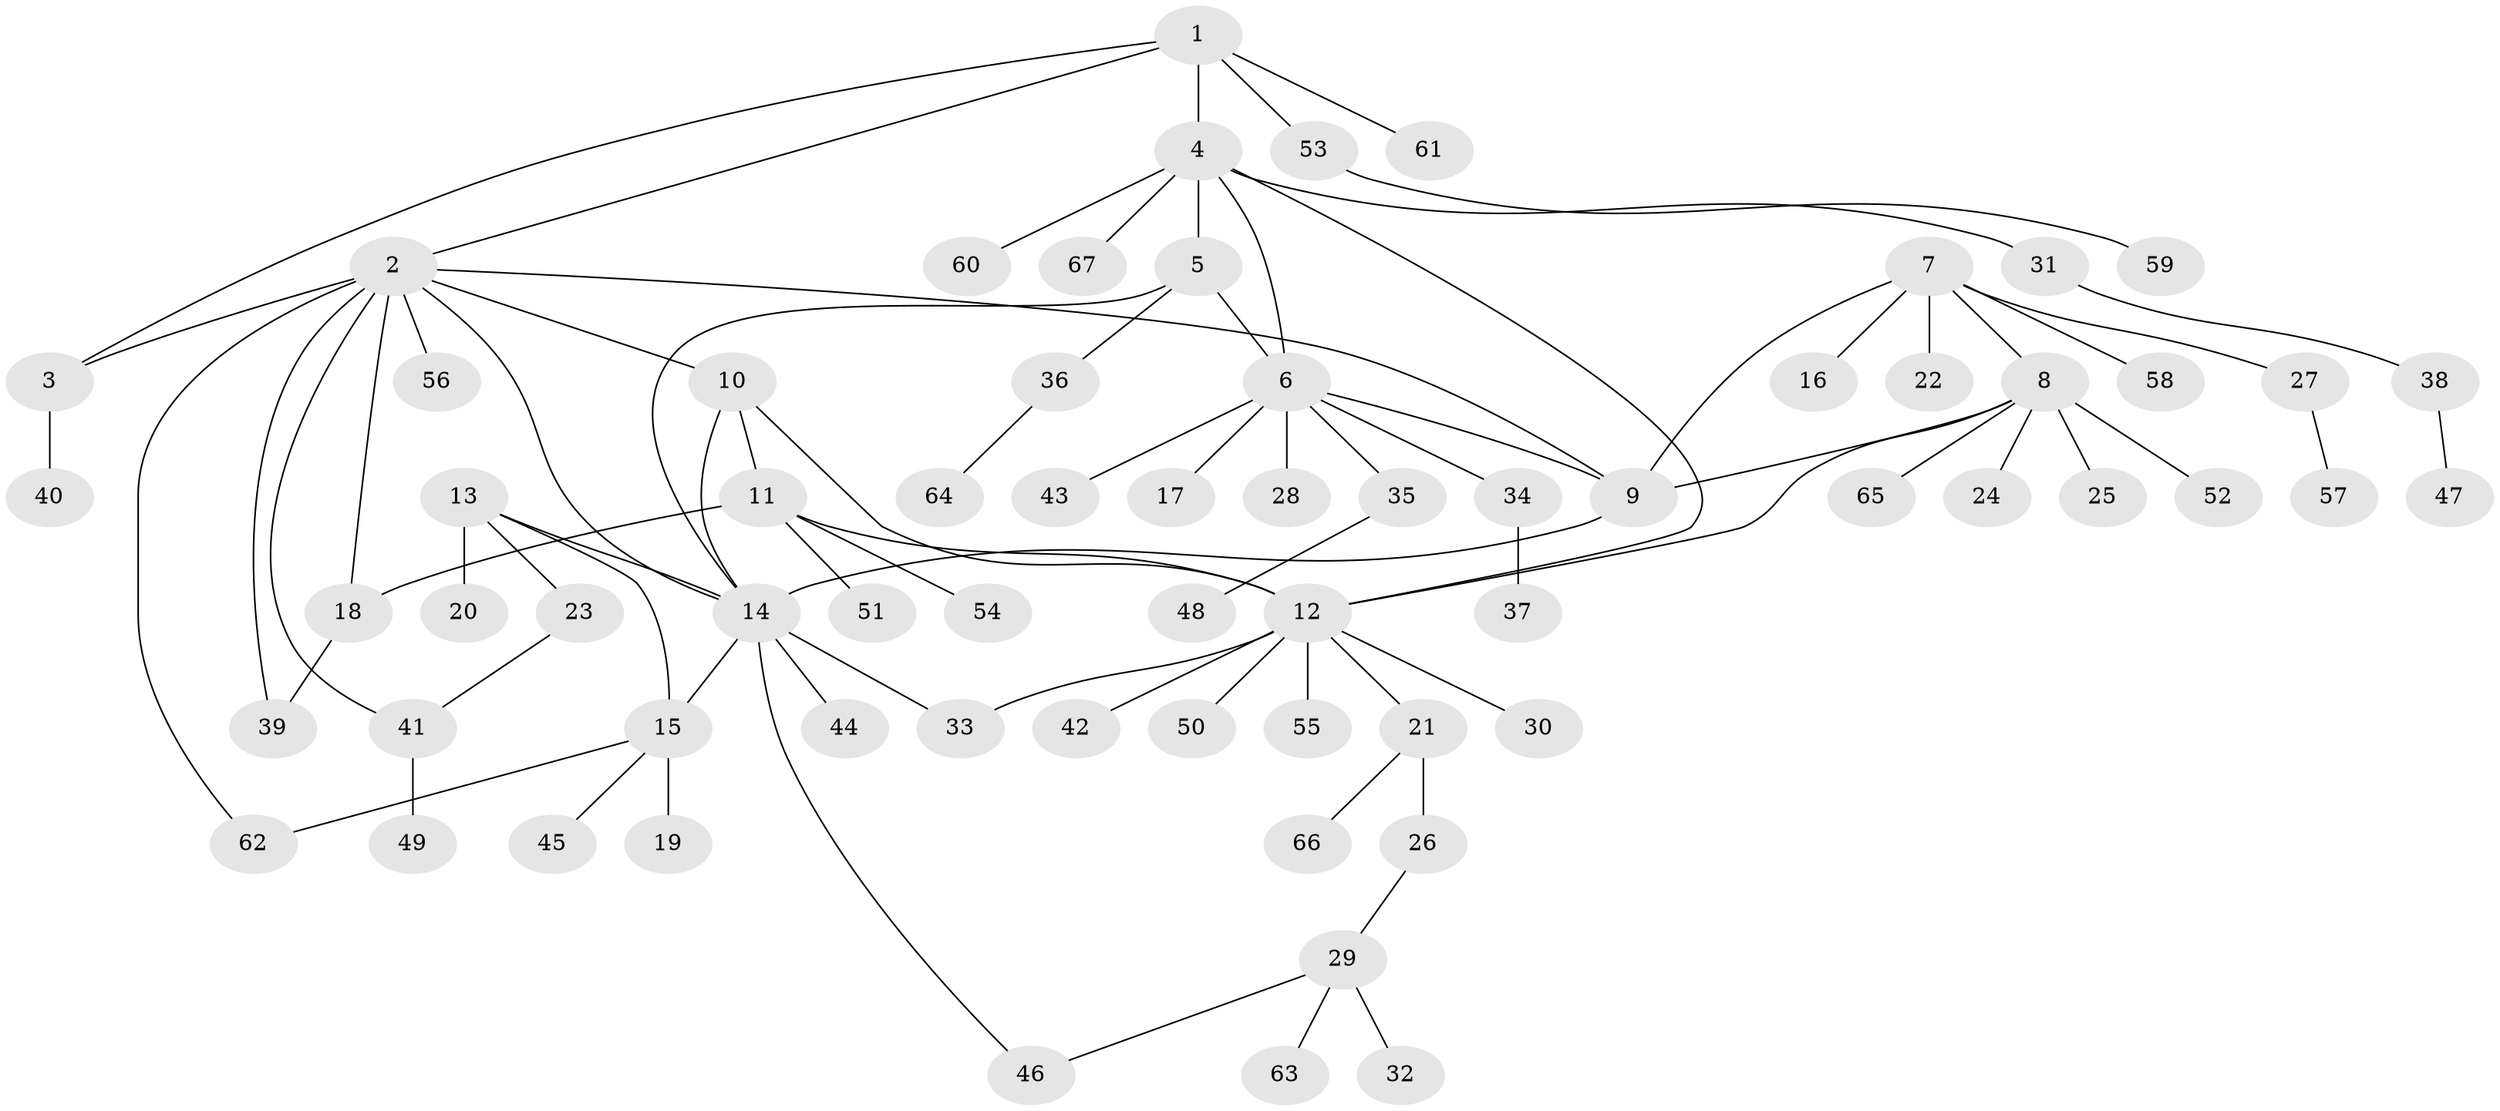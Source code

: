 // Generated by graph-tools (version 1.1) at 2025/50/03/09/25 03:50:27]
// undirected, 67 vertices, 83 edges
graph export_dot {
graph [start="1"]
  node [color=gray90,style=filled];
  1;
  2;
  3;
  4;
  5;
  6;
  7;
  8;
  9;
  10;
  11;
  12;
  13;
  14;
  15;
  16;
  17;
  18;
  19;
  20;
  21;
  22;
  23;
  24;
  25;
  26;
  27;
  28;
  29;
  30;
  31;
  32;
  33;
  34;
  35;
  36;
  37;
  38;
  39;
  40;
  41;
  42;
  43;
  44;
  45;
  46;
  47;
  48;
  49;
  50;
  51;
  52;
  53;
  54;
  55;
  56;
  57;
  58;
  59;
  60;
  61;
  62;
  63;
  64;
  65;
  66;
  67;
  1 -- 2;
  1 -- 3;
  1 -- 4;
  1 -- 53;
  1 -- 61;
  2 -- 3;
  2 -- 9;
  2 -- 10;
  2 -- 14;
  2 -- 18;
  2 -- 39;
  2 -- 41;
  2 -- 56;
  2 -- 62;
  3 -- 40;
  4 -- 5;
  4 -- 6;
  4 -- 12;
  4 -- 31;
  4 -- 60;
  4 -- 67;
  5 -- 6;
  5 -- 14;
  5 -- 36;
  6 -- 9;
  6 -- 17;
  6 -- 28;
  6 -- 34;
  6 -- 35;
  6 -- 43;
  7 -- 8;
  7 -- 9;
  7 -- 16;
  7 -- 22;
  7 -- 27;
  7 -- 58;
  8 -- 9;
  8 -- 12;
  8 -- 24;
  8 -- 25;
  8 -- 52;
  8 -- 65;
  9 -- 14;
  10 -- 11;
  10 -- 12;
  10 -- 14;
  11 -- 12;
  11 -- 18;
  11 -- 51;
  11 -- 54;
  12 -- 21;
  12 -- 30;
  12 -- 33;
  12 -- 42;
  12 -- 50;
  12 -- 55;
  13 -- 14;
  13 -- 15;
  13 -- 20;
  13 -- 23;
  14 -- 15;
  14 -- 33;
  14 -- 44;
  14 -- 46;
  15 -- 19;
  15 -- 45;
  15 -- 62;
  18 -- 39;
  21 -- 26;
  21 -- 66;
  23 -- 41;
  26 -- 29;
  27 -- 57;
  29 -- 32;
  29 -- 46;
  29 -- 63;
  31 -- 38;
  34 -- 37;
  35 -- 48;
  36 -- 64;
  38 -- 47;
  41 -- 49;
  53 -- 59;
}
